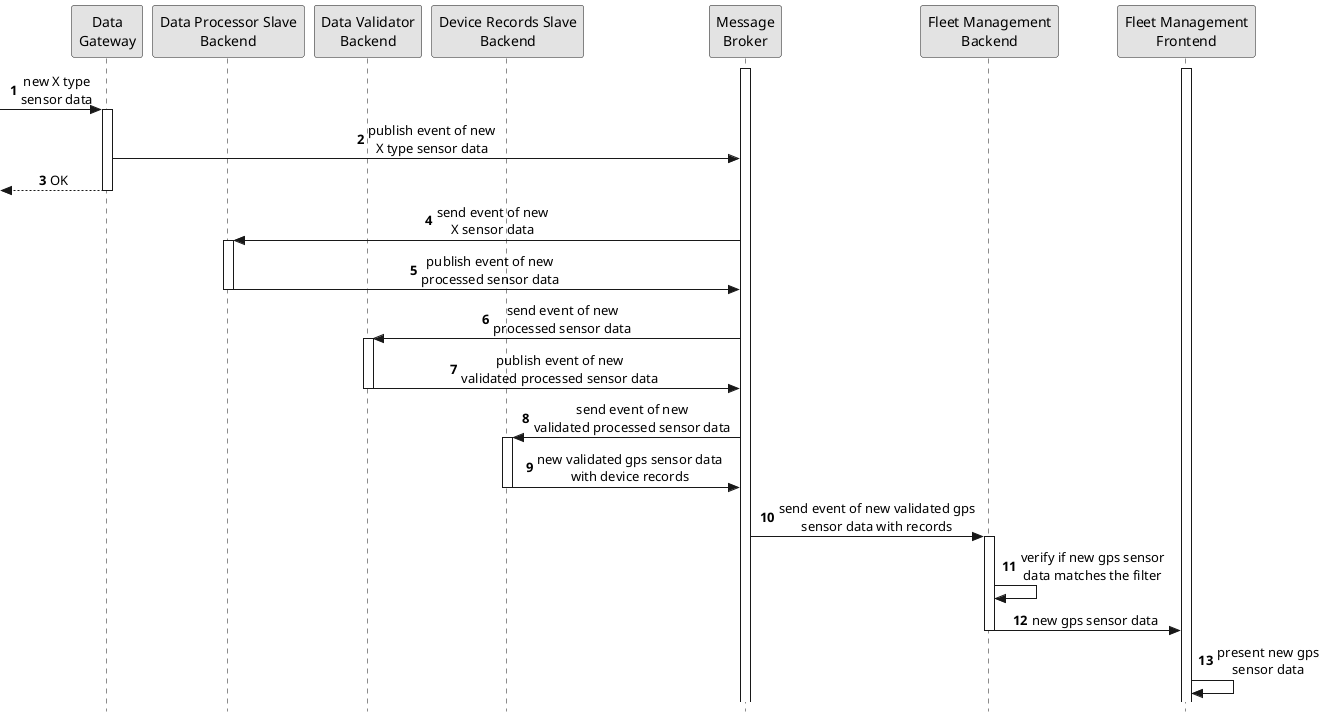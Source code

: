 @startuml process-view-level2-uc02

skinparam Monochrome true
skinparam sequenceMessageAlign center
skinparam style strictuml
hide unlinked

autonumber 1

participant "Data\nGateway" as SDDG
participant "Data Processor Slave\nBackend" as DPSB
participant "Data Validator\nBackend" as DVB
participant "Device Records Slave\nBackend" as DRSB
participant "Message\nBroker" as MB
participant "Fleet Management\nBackend" as LTB
participant "Fleet Management\nFrontend" as LTF

activate MB
activate LTF

-> SDDG : new X type\nsensor data
activate SDDG

SDDG -> MB : publish event of new\nX type sensor data

<-- SDDG : OK
deactivate SDDG

MB -> DPSB : send event of new\nX sensor data
activate DPSB

DPSB -> MB : publish event of new\nprocessed sensor data
deactivate DPSB

MB -> DVB : send event of new\nprocessed sensor data
activate DVB

DVB -> MB : publish event of new\nvalidated processed sensor data
deactivate DVB

MB -> DRSB : send event of new\nvalidated processed sensor data
activate DRSB

DRSB -> MB : new validated gps sensor data\nwith device records
deactivate DRSB

MB -> LTB : send event of new validated gps\nsensor data with records
activate LTB

LTB -> LTB : verify if new gps sensor\ndata matches the filter 
LTB -> LTF : new gps sensor data
deactivate LTB
LTF -> LTF : present new gps\nsensor data

@enduml
